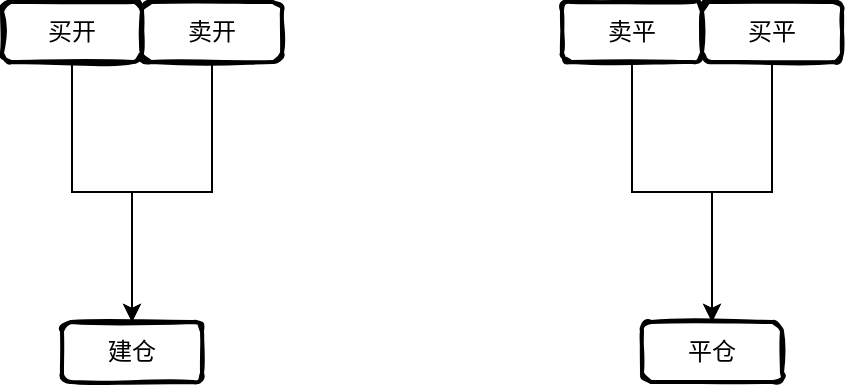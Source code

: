 <mxfile version="14.2.4" type="github">
  <diagram id="QEkaDKNe5u3lcsSj1PU2" name="Page-1">
    <mxGraphModel dx="981" dy="532" grid="1" gridSize="10" guides="1" tooltips="1" connect="1" arrows="1" fold="1" page="1" pageScale="1" pageWidth="827" pageHeight="1169" math="0" shadow="0">
      <root>
        <mxCell id="0" />
        <mxCell id="1" parent="0" />
        <mxCell id="sF3u-E_3Z-FlMxOM7Llp-17" value="建仓" style="rounded=1;whiteSpace=wrap;html=1;strokeWidth=2;fillWeight=4;hachureGap=8;hachureAngle=45;sketch=1;fillColor=none;" vertex="1" parent="1">
          <mxGeometry x="210" y="240" width="70" height="30" as="geometry" />
        </mxCell>
        <mxCell id="sF3u-E_3Z-FlMxOM7Llp-24" style="edgeStyle=orthogonalEdgeStyle;rounded=0;orthogonalLoop=1;jettySize=auto;html=1;entryX=0.5;entryY=0;entryDx=0;entryDy=0;" edge="1" parent="1" source="sF3u-E_3Z-FlMxOM7Llp-7" target="sF3u-E_3Z-FlMxOM7Llp-18">
          <mxGeometry relative="1" as="geometry" />
        </mxCell>
        <mxCell id="sF3u-E_3Z-FlMxOM7Llp-7" value="买平" style="rounded=1;whiteSpace=wrap;html=1;strokeWidth=2;fillWeight=4;hachureGap=8;hachureAngle=45;sketch=1;fillColor=none;" vertex="1" parent="1">
          <mxGeometry x="530" y="80" width="70" height="30" as="geometry" />
        </mxCell>
        <mxCell id="sF3u-E_3Z-FlMxOM7Llp-23" style="edgeStyle=orthogonalEdgeStyle;rounded=0;orthogonalLoop=1;jettySize=auto;html=1;entryX=0.5;entryY=0;entryDx=0;entryDy=0;" edge="1" parent="1" source="sF3u-E_3Z-FlMxOM7Llp-8" target="sF3u-E_3Z-FlMxOM7Llp-18">
          <mxGeometry relative="1" as="geometry" />
        </mxCell>
        <mxCell id="sF3u-E_3Z-FlMxOM7Llp-8" value="卖平" style="rounded=1;whiteSpace=wrap;html=1;strokeWidth=2;fillWeight=4;hachureGap=8;hachureAngle=45;sketch=1;fillColor=none;" vertex="1" parent="1">
          <mxGeometry x="460" y="80" width="70" height="30" as="geometry" />
        </mxCell>
        <mxCell id="sF3u-E_3Z-FlMxOM7Llp-21" style="edgeStyle=orthogonalEdgeStyle;rounded=0;orthogonalLoop=1;jettySize=auto;html=1;entryX=0.5;entryY=0;entryDx=0;entryDy=0;" edge="1" parent="1" source="sF3u-E_3Z-FlMxOM7Llp-6" target="sF3u-E_3Z-FlMxOM7Llp-17">
          <mxGeometry relative="1" as="geometry" />
        </mxCell>
        <mxCell id="sF3u-E_3Z-FlMxOM7Llp-6" value="卖开" style="rounded=1;whiteSpace=wrap;html=1;strokeWidth=2;fillWeight=4;hachureGap=8;hachureAngle=45;sketch=1;fillColor=none;" vertex="1" parent="1">
          <mxGeometry x="250" y="80" width="70" height="30" as="geometry" />
        </mxCell>
        <mxCell id="sF3u-E_3Z-FlMxOM7Llp-22" style="edgeStyle=orthogonalEdgeStyle;rounded=0;orthogonalLoop=1;jettySize=auto;html=1;entryX=0.5;entryY=0;entryDx=0;entryDy=0;" edge="1" parent="1" source="sF3u-E_3Z-FlMxOM7Llp-5" target="sF3u-E_3Z-FlMxOM7Llp-17">
          <mxGeometry relative="1" as="geometry" />
        </mxCell>
        <mxCell id="sF3u-E_3Z-FlMxOM7Llp-5" value="买开" style="rounded=1;whiteSpace=wrap;html=1;strokeWidth=2;fillWeight=4;hachureGap=8;hachureAngle=45;sketch=1;fillColor=none;" vertex="1" parent="1">
          <mxGeometry x="180" y="80" width="70" height="30" as="geometry" />
        </mxCell>
        <mxCell id="sF3u-E_3Z-FlMxOM7Llp-18" value="平仓" style="rounded=1;whiteSpace=wrap;html=1;strokeWidth=2;fillWeight=4;hachureGap=8;hachureAngle=45;sketch=1;fillColor=none;" vertex="1" parent="1">
          <mxGeometry x="500" y="240" width="70" height="30" as="geometry" />
        </mxCell>
      </root>
    </mxGraphModel>
  </diagram>
</mxfile>
